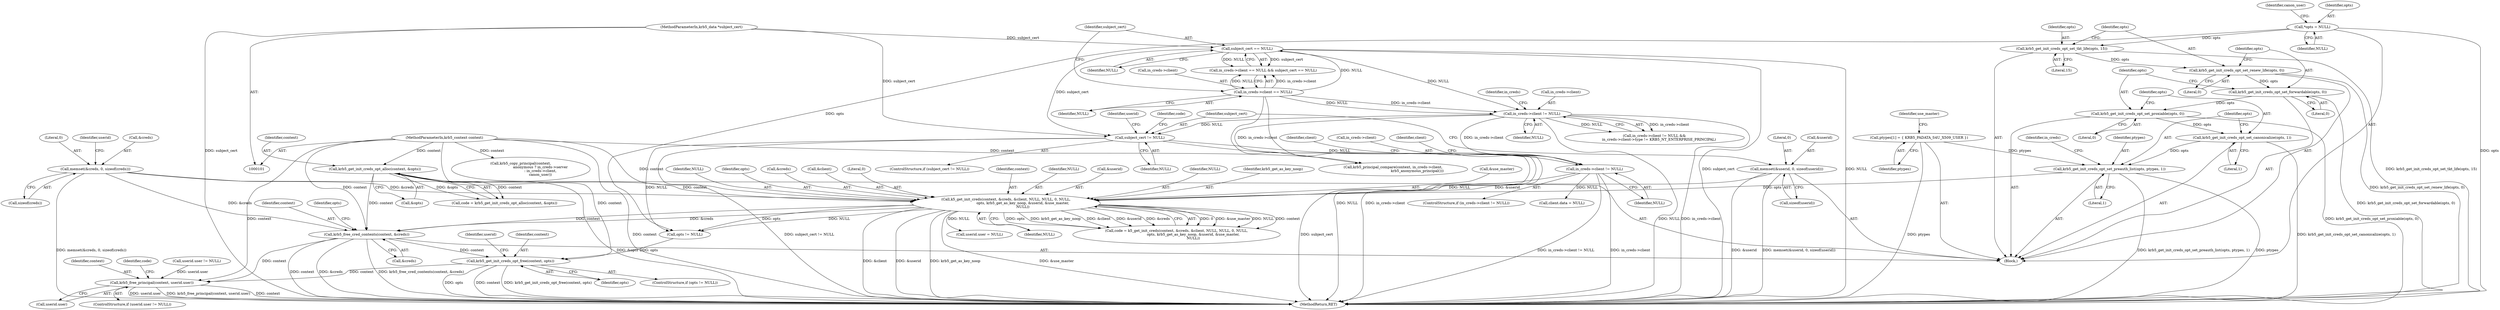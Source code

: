 digraph "0_krb5_5e6d1796106df8ba6bc1973ee0917c170d929086_0@API" {
"1000323" [label="(Call,krb5_free_cred_contents(context, &creds))"];
"1000199" [label="(Call,krb5_get_init_creds_opt_alloc(context, &opts))"];
"1000102" [label="(MethodParameterIn,krb5_context context)"];
"1000282" [label="(Call,k5_get_init_creds(context, &creds, &client, NULL, NULL, 0, NULL,\n                              opts, krb5_get_as_key_noop, &userid, &use_master,\n                              NULL))"];
"1000175" [label="(Call,memset(&creds, 0, sizeof(creds)))"];
"1000228" [label="(Call,in_creds->client != NULL)"];
"1000141" [label="(Call,in_creds->client != NULL)"];
"1000128" [label="(Call,in_creds->client == NULL)"];
"1000133" [label="(Call,subject_cert == NULL)"];
"1000104" [label="(MethodParameterIn,krb5_data *subject_cert)"];
"1000188" [label="(Call,subject_cert != NULL)"];
"1000223" [label="(Call,krb5_get_init_creds_opt_set_preauth_list(opts, ptypes, 1))"];
"1000220" [label="(Call,krb5_get_init_creds_opt_set_canonicalize(opts, 1))"];
"1000217" [label="(Call,krb5_get_init_creds_opt_set_proxiable(opts, 0))"];
"1000214" [label="(Call,krb5_get_init_creds_opt_set_forwardable(opts, 0))"];
"1000211" [label="(Call,krb5_get_init_creds_opt_set_renew_life(opts, 0))"];
"1000208" [label="(Call,krb5_get_init_creds_opt_set_tkt_life(opts, 15))"];
"1000117" [label="(Call,*opts = NULL)"];
"1000109" [label="(Call,ptypes[1] = { KRB5_PADATA_S4U_X509_USER })"];
"1000181" [label="(Call,memset(&userid, 0, sizeof(userid)))"];
"1000331" [label="(Call,krb5_get_init_creds_opt_free(context, opts))"];
"1000340" [label="(Call,krb5_free_principal(context, userid.user))"];
"1000227" [label="(ControlStructure,if (in_creds->client != NULL))"];
"1000141" [label="(Call,in_creds->client != NULL)"];
"1000193" [label="(Identifier,userid)"];
"1000324" [label="(Identifier,context)"];
"1000129" [label="(Call,in_creds->client)"];
"1000184" [label="(Literal,0)"];
"1000327" [label="(ControlStructure,if (opts != NULL))"];
"1000212" [label="(Identifier,opts)"];
"1000157" [label="(Call,krb5_principal_compare(context, in_creds->client,\n                                           krb5_anonymous_principal()))"];
"1000296" [label="(Call,&use_master)"];
"1000223" [label="(Call,krb5_get_init_creds_opt_set_preauth_list(opts, ptypes, 1))"];
"1000218" [label="(Identifier,opts)"];
"1000210" [label="(Literal,15)"];
"1000335" [label="(Call,userid.user != NULL)"];
"1000188" [label="(Call,subject_cert != NULL)"];
"1000221" [label="(Identifier,opts)"];
"1000200" [label="(Identifier,context)"];
"1000187" [label="(ControlStructure,if (subject_cert != NULL))"];
"1000341" [label="(Identifier,context)"];
"1000106" [label="(Block,)"];
"1000183" [label="(Identifier,userid)"];
"1000328" [label="(Call,opts != NULL)"];
"1000225" [label="(Identifier,ptypes)"];
"1000346" [label="(Identifier,code)"];
"1000314" [label="(Call,userid.user = NULL)"];
"1000140" [label="(Call,in_creds->client != NULL &&\n        in_creds->client->type != KRB5_NT_ENTERPRISE_PRINCIPAL)"];
"1000215" [label="(Identifier,opts)"];
"1000117" [label="(Call,*opts = NULL)"];
"1000181" [label="(Call,memset(&userid, 0, sizeof(userid)))"];
"1000217" [label="(Call,krb5_get_init_creds_opt_set_proxiable(opts, 0))"];
"1000288" [label="(Identifier,NULL)"];
"1000124" [label="(Identifier,canon_user)"];
"1000214" [label="(Call,krb5_get_init_creds_opt_set_forwardable(opts, 0))"];
"1000176" [label="(Call,&creds)"];
"1000198" [label="(Identifier,code)"];
"1000213" [label="(Literal,0)"];
"1000323" [label="(Call,krb5_free_cred_contents(context, &creds))"];
"1000224" [label="(Identifier,opts)"];
"1000127" [label="(Call,in_creds->client == NULL && subject_cert == NULL)"];
"1000175" [label="(Call,memset(&creds, 0, sizeof(creds)))"];
"1000178" [label="(Literal,0)"];
"1000342" [label="(Call,userid.user)"];
"1000292" [label="(Identifier,opts)"];
"1000228" [label="(Call,in_creds->client != NULL)"];
"1000284" [label="(Call,&creds)"];
"1000331" [label="(Call,krb5_get_init_creds_opt_free(context, opts))"];
"1000286" [label="(Call,&client)"];
"1000337" [label="(Identifier,userid)"];
"1000128" [label="(Call,in_creds->client == NULL)"];
"1000222" [label="(Literal,1)"];
"1000134" [label="(Identifier,subject_cert)"];
"1000280" [label="(Call,code = k5_get_init_creds(context, &creds, &client, NULL, NULL, 0, NULL,\n                              opts, krb5_get_as_key_noop, &userid, &use_master,\n                              NULL))"];
"1000235" [label="(Identifier,client)"];
"1000290" [label="(Literal,0)"];
"1000334" [label="(ControlStructure,if (userid.user != NULL))"];
"1000347" [label="(MethodReturn,RET)"];
"1000109" [label="(Call,ptypes[1] = { KRB5_PADATA_S4U_X509_USER })"];
"1000283" [label="(Identifier,context)"];
"1000265" [label="(Call,client.data = NULL)"];
"1000289" [label="(Identifier,NULL)"];
"1000219" [label="(Literal,0)"];
"1000294" [label="(Call,&userid)"];
"1000164" [label="(Call,krb5_copy_principal(context,\n                                   anonymous ? in_creds->server\n                                   : in_creds->client,\n                                   canon_user))"];
"1000229" [label="(Call,in_creds->client)"];
"1000340" [label="(Call,krb5_free_principal(context, userid.user))"];
"1000332" [label="(Identifier,context)"];
"1000182" [label="(Call,&userid)"];
"1000132" [label="(Identifier,NULL)"];
"1000104" [label="(MethodParameterIn,krb5_data *subject_cert)"];
"1000179" [label="(Call,sizeof(creds))"];
"1000298" [label="(Identifier,NULL)"];
"1000226" [label="(Literal,1)"];
"1000209" [label="(Identifier,opts)"];
"1000145" [label="(Identifier,NULL)"];
"1000142" [label="(Call,in_creds->client)"];
"1000135" [label="(Identifier,NULL)"];
"1000325" [label="(Call,&creds)"];
"1000185" [label="(Call,sizeof(userid))"];
"1000149" [label="(Identifier,in_creds)"];
"1000102" [label="(MethodParameterIn,krb5_context context)"];
"1000201" [label="(Call,&opts)"];
"1000211" [label="(Call,krb5_get_init_creds_opt_set_renew_life(opts, 0))"];
"1000253" [label="(Identifier,client)"];
"1000291" [label="(Identifier,NULL)"];
"1000208" [label="(Call,krb5_get_init_creds_opt_set_tkt_life(opts, 15))"];
"1000329" [label="(Identifier,opts)"];
"1000197" [label="(Call,code = krb5_get_init_creds_opt_alloc(context, &opts))"];
"1000189" [label="(Identifier,subject_cert)"];
"1000232" [label="(Identifier,NULL)"];
"1000118" [label="(Identifier,opts)"];
"1000119" [label="(Identifier,NULL)"];
"1000282" [label="(Call,k5_get_init_creds(context, &creds, &client, NULL, NULL, 0, NULL,\n                              opts, krb5_get_as_key_noop, &userid, &use_master,\n                              NULL))"];
"1000216" [label="(Literal,0)"];
"1000114" [label="(Identifier,use_master)"];
"1000190" [label="(Identifier,NULL)"];
"1000293" [label="(Identifier,krb5_get_as_key_noop)"];
"1000133" [label="(Call,subject_cert == NULL)"];
"1000220" [label="(Call,krb5_get_init_creds_opt_set_canonicalize(opts, 1))"];
"1000199" [label="(Call,krb5_get_init_creds_opt_alloc(context, &opts))"];
"1000333" [label="(Identifier,opts)"];
"1000230" [label="(Identifier,in_creds)"];
"1000110" [label="(Identifier,ptypes)"];
"1000323" -> "1000106"  [label="AST: "];
"1000323" -> "1000325"  [label="CFG: "];
"1000324" -> "1000323"  [label="AST: "];
"1000325" -> "1000323"  [label="AST: "];
"1000329" -> "1000323"  [label="CFG: "];
"1000323" -> "1000347"  [label="DDG: context"];
"1000323" -> "1000347"  [label="DDG: &creds"];
"1000323" -> "1000347"  [label="DDG: krb5_free_cred_contents(context, &creds)"];
"1000199" -> "1000323"  [label="DDG: context"];
"1000282" -> "1000323"  [label="DDG: context"];
"1000282" -> "1000323"  [label="DDG: &creds"];
"1000102" -> "1000323"  [label="DDG: context"];
"1000175" -> "1000323"  [label="DDG: &creds"];
"1000323" -> "1000331"  [label="DDG: context"];
"1000323" -> "1000340"  [label="DDG: context"];
"1000199" -> "1000197"  [label="AST: "];
"1000199" -> "1000201"  [label="CFG: "];
"1000200" -> "1000199"  [label="AST: "];
"1000201" -> "1000199"  [label="AST: "];
"1000197" -> "1000199"  [label="CFG: "];
"1000199" -> "1000347"  [label="DDG: &opts"];
"1000199" -> "1000197"  [label="DDG: context"];
"1000199" -> "1000197"  [label="DDG: &opts"];
"1000102" -> "1000199"  [label="DDG: context"];
"1000199" -> "1000282"  [label="DDG: context"];
"1000102" -> "1000101"  [label="AST: "];
"1000102" -> "1000347"  [label="DDG: context"];
"1000102" -> "1000157"  [label="DDG: context"];
"1000102" -> "1000164"  [label="DDG: context"];
"1000102" -> "1000282"  [label="DDG: context"];
"1000102" -> "1000331"  [label="DDG: context"];
"1000102" -> "1000340"  [label="DDG: context"];
"1000282" -> "1000280"  [label="AST: "];
"1000282" -> "1000298"  [label="CFG: "];
"1000283" -> "1000282"  [label="AST: "];
"1000284" -> "1000282"  [label="AST: "];
"1000286" -> "1000282"  [label="AST: "];
"1000288" -> "1000282"  [label="AST: "];
"1000289" -> "1000282"  [label="AST: "];
"1000290" -> "1000282"  [label="AST: "];
"1000291" -> "1000282"  [label="AST: "];
"1000292" -> "1000282"  [label="AST: "];
"1000293" -> "1000282"  [label="AST: "];
"1000294" -> "1000282"  [label="AST: "];
"1000296" -> "1000282"  [label="AST: "];
"1000298" -> "1000282"  [label="AST: "];
"1000280" -> "1000282"  [label="CFG: "];
"1000282" -> "1000347"  [label="DDG: &client"];
"1000282" -> "1000347"  [label="DDG: &userid"];
"1000282" -> "1000347"  [label="DDG: krb5_get_as_key_noop"];
"1000282" -> "1000347"  [label="DDG: &use_master"];
"1000282" -> "1000280"  [label="DDG: 0"];
"1000282" -> "1000280"  [label="DDG: &use_master"];
"1000282" -> "1000280"  [label="DDG: NULL"];
"1000282" -> "1000280"  [label="DDG: context"];
"1000282" -> "1000280"  [label="DDG: opts"];
"1000282" -> "1000280"  [label="DDG: krb5_get_as_key_noop"];
"1000282" -> "1000280"  [label="DDG: &client"];
"1000282" -> "1000280"  [label="DDG: &userid"];
"1000282" -> "1000280"  [label="DDG: &creds"];
"1000175" -> "1000282"  [label="DDG: &creds"];
"1000228" -> "1000282"  [label="DDG: NULL"];
"1000223" -> "1000282"  [label="DDG: opts"];
"1000181" -> "1000282"  [label="DDG: &userid"];
"1000282" -> "1000314"  [label="DDG: NULL"];
"1000282" -> "1000328"  [label="DDG: opts"];
"1000282" -> "1000328"  [label="DDG: NULL"];
"1000175" -> "1000106"  [label="AST: "];
"1000175" -> "1000179"  [label="CFG: "];
"1000176" -> "1000175"  [label="AST: "];
"1000178" -> "1000175"  [label="AST: "];
"1000179" -> "1000175"  [label="AST: "];
"1000183" -> "1000175"  [label="CFG: "];
"1000175" -> "1000347"  [label="DDG: memset(&creds, 0, sizeof(creds))"];
"1000228" -> "1000227"  [label="AST: "];
"1000228" -> "1000232"  [label="CFG: "];
"1000229" -> "1000228"  [label="AST: "];
"1000232" -> "1000228"  [label="AST: "];
"1000235" -> "1000228"  [label="CFG: "];
"1000253" -> "1000228"  [label="CFG: "];
"1000228" -> "1000347"  [label="DDG: in_creds->client != NULL"];
"1000228" -> "1000347"  [label="DDG: in_creds->client"];
"1000141" -> "1000228"  [label="DDG: in_creds->client"];
"1000188" -> "1000228"  [label="DDG: NULL"];
"1000228" -> "1000265"  [label="DDG: NULL"];
"1000141" -> "1000140"  [label="AST: "];
"1000141" -> "1000145"  [label="CFG: "];
"1000142" -> "1000141"  [label="AST: "];
"1000145" -> "1000141"  [label="AST: "];
"1000149" -> "1000141"  [label="CFG: "];
"1000140" -> "1000141"  [label="CFG: "];
"1000141" -> "1000347"  [label="DDG: in_creds->client"];
"1000141" -> "1000347"  [label="DDG: NULL"];
"1000141" -> "1000140"  [label="DDG: in_creds->client"];
"1000141" -> "1000140"  [label="DDG: NULL"];
"1000128" -> "1000141"  [label="DDG: in_creds->client"];
"1000128" -> "1000141"  [label="DDG: NULL"];
"1000133" -> "1000141"  [label="DDG: NULL"];
"1000141" -> "1000157"  [label="DDG: in_creds->client"];
"1000141" -> "1000188"  [label="DDG: NULL"];
"1000128" -> "1000127"  [label="AST: "];
"1000128" -> "1000132"  [label="CFG: "];
"1000129" -> "1000128"  [label="AST: "];
"1000132" -> "1000128"  [label="AST: "];
"1000134" -> "1000128"  [label="CFG: "];
"1000127" -> "1000128"  [label="CFG: "];
"1000128" -> "1000347"  [label="DDG: NULL"];
"1000128" -> "1000347"  [label="DDG: in_creds->client"];
"1000128" -> "1000127"  [label="DDG: in_creds->client"];
"1000128" -> "1000127"  [label="DDG: NULL"];
"1000128" -> "1000133"  [label="DDG: NULL"];
"1000133" -> "1000127"  [label="AST: "];
"1000133" -> "1000135"  [label="CFG: "];
"1000134" -> "1000133"  [label="AST: "];
"1000135" -> "1000133"  [label="AST: "];
"1000127" -> "1000133"  [label="CFG: "];
"1000133" -> "1000347"  [label="DDG: subject_cert"];
"1000133" -> "1000347"  [label="DDG: NULL"];
"1000133" -> "1000127"  [label="DDG: subject_cert"];
"1000133" -> "1000127"  [label="DDG: NULL"];
"1000104" -> "1000133"  [label="DDG: subject_cert"];
"1000133" -> "1000188"  [label="DDG: subject_cert"];
"1000104" -> "1000101"  [label="AST: "];
"1000104" -> "1000347"  [label="DDG: subject_cert"];
"1000104" -> "1000188"  [label="DDG: subject_cert"];
"1000188" -> "1000187"  [label="AST: "];
"1000188" -> "1000190"  [label="CFG: "];
"1000189" -> "1000188"  [label="AST: "];
"1000190" -> "1000188"  [label="AST: "];
"1000193" -> "1000188"  [label="CFG: "];
"1000198" -> "1000188"  [label="CFG: "];
"1000188" -> "1000347"  [label="DDG: subject_cert != NULL"];
"1000188" -> "1000347"  [label="DDG: subject_cert"];
"1000188" -> "1000328"  [label="DDG: NULL"];
"1000223" -> "1000106"  [label="AST: "];
"1000223" -> "1000226"  [label="CFG: "];
"1000224" -> "1000223"  [label="AST: "];
"1000225" -> "1000223"  [label="AST: "];
"1000226" -> "1000223"  [label="AST: "];
"1000230" -> "1000223"  [label="CFG: "];
"1000223" -> "1000347"  [label="DDG: ptypes"];
"1000223" -> "1000347"  [label="DDG: krb5_get_init_creds_opt_set_preauth_list(opts, ptypes, 1)"];
"1000220" -> "1000223"  [label="DDG: opts"];
"1000109" -> "1000223"  [label="DDG: ptypes"];
"1000220" -> "1000106"  [label="AST: "];
"1000220" -> "1000222"  [label="CFG: "];
"1000221" -> "1000220"  [label="AST: "];
"1000222" -> "1000220"  [label="AST: "];
"1000224" -> "1000220"  [label="CFG: "];
"1000220" -> "1000347"  [label="DDG: krb5_get_init_creds_opt_set_canonicalize(opts, 1)"];
"1000217" -> "1000220"  [label="DDG: opts"];
"1000217" -> "1000106"  [label="AST: "];
"1000217" -> "1000219"  [label="CFG: "];
"1000218" -> "1000217"  [label="AST: "];
"1000219" -> "1000217"  [label="AST: "];
"1000221" -> "1000217"  [label="CFG: "];
"1000217" -> "1000347"  [label="DDG: krb5_get_init_creds_opt_set_proxiable(opts, 0)"];
"1000214" -> "1000217"  [label="DDG: opts"];
"1000214" -> "1000106"  [label="AST: "];
"1000214" -> "1000216"  [label="CFG: "];
"1000215" -> "1000214"  [label="AST: "];
"1000216" -> "1000214"  [label="AST: "];
"1000218" -> "1000214"  [label="CFG: "];
"1000214" -> "1000347"  [label="DDG: krb5_get_init_creds_opt_set_forwardable(opts, 0)"];
"1000211" -> "1000214"  [label="DDG: opts"];
"1000211" -> "1000106"  [label="AST: "];
"1000211" -> "1000213"  [label="CFG: "];
"1000212" -> "1000211"  [label="AST: "];
"1000213" -> "1000211"  [label="AST: "];
"1000215" -> "1000211"  [label="CFG: "];
"1000211" -> "1000347"  [label="DDG: krb5_get_init_creds_opt_set_renew_life(opts, 0)"];
"1000208" -> "1000211"  [label="DDG: opts"];
"1000208" -> "1000106"  [label="AST: "];
"1000208" -> "1000210"  [label="CFG: "];
"1000209" -> "1000208"  [label="AST: "];
"1000210" -> "1000208"  [label="AST: "];
"1000212" -> "1000208"  [label="CFG: "];
"1000208" -> "1000347"  [label="DDG: krb5_get_init_creds_opt_set_tkt_life(opts, 15)"];
"1000117" -> "1000208"  [label="DDG: opts"];
"1000117" -> "1000106"  [label="AST: "];
"1000117" -> "1000119"  [label="CFG: "];
"1000118" -> "1000117"  [label="AST: "];
"1000119" -> "1000117"  [label="AST: "];
"1000124" -> "1000117"  [label="CFG: "];
"1000117" -> "1000347"  [label="DDG: opts"];
"1000117" -> "1000328"  [label="DDG: opts"];
"1000109" -> "1000106"  [label="AST: "];
"1000109" -> "1000110"  [label="CFG: "];
"1000110" -> "1000109"  [label="AST: "];
"1000114" -> "1000109"  [label="CFG: "];
"1000109" -> "1000347"  [label="DDG: ptypes"];
"1000181" -> "1000106"  [label="AST: "];
"1000181" -> "1000185"  [label="CFG: "];
"1000182" -> "1000181"  [label="AST: "];
"1000184" -> "1000181"  [label="AST: "];
"1000185" -> "1000181"  [label="AST: "];
"1000189" -> "1000181"  [label="CFG: "];
"1000181" -> "1000347"  [label="DDG: &userid"];
"1000181" -> "1000347"  [label="DDG: memset(&userid, 0, sizeof(userid))"];
"1000331" -> "1000327"  [label="AST: "];
"1000331" -> "1000333"  [label="CFG: "];
"1000332" -> "1000331"  [label="AST: "];
"1000333" -> "1000331"  [label="AST: "];
"1000337" -> "1000331"  [label="CFG: "];
"1000331" -> "1000347"  [label="DDG: krb5_get_init_creds_opt_free(context, opts)"];
"1000331" -> "1000347"  [label="DDG: opts"];
"1000331" -> "1000347"  [label="DDG: context"];
"1000328" -> "1000331"  [label="DDG: opts"];
"1000331" -> "1000340"  [label="DDG: context"];
"1000340" -> "1000334"  [label="AST: "];
"1000340" -> "1000342"  [label="CFG: "];
"1000341" -> "1000340"  [label="AST: "];
"1000342" -> "1000340"  [label="AST: "];
"1000346" -> "1000340"  [label="CFG: "];
"1000340" -> "1000347"  [label="DDG: userid.user"];
"1000340" -> "1000347"  [label="DDG: krb5_free_principal(context, userid.user)"];
"1000340" -> "1000347"  [label="DDG: context"];
"1000335" -> "1000340"  [label="DDG: userid.user"];
}

